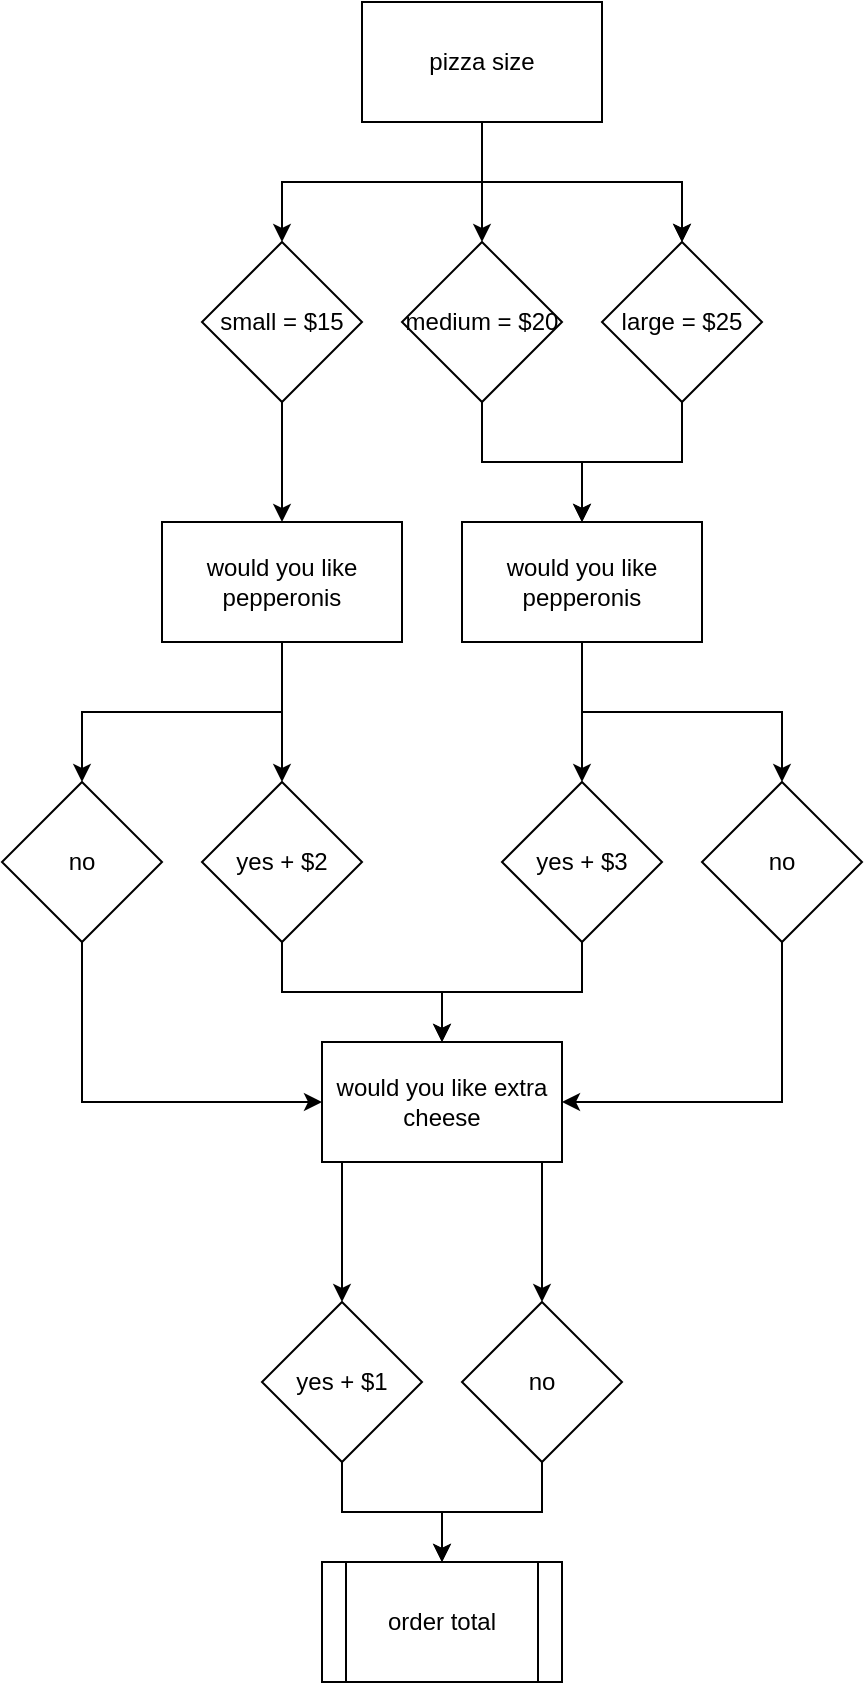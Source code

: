 <mxfile version="26.0.16">
  <diagram id="C5RBs43oDa-KdzZeNtuy" name="Page-1">
    <mxGraphModel dx="883" dy="1275" grid="1" gridSize="10" guides="1" tooltips="1" connect="1" arrows="1" fold="1" page="1" pageScale="1" pageWidth="827" pageHeight="1169" math="0" shadow="0">
      <root>
        <mxCell id="WIyWlLk6GJQsqaUBKTNV-0" />
        <mxCell id="WIyWlLk6GJQsqaUBKTNV-1" parent="WIyWlLk6GJQsqaUBKTNV-0" />
        <mxCell id="aPB8ZJ7FrWyF1JdVwj2b-15" value="" style="edgeStyle=orthogonalEdgeStyle;rounded=0;orthogonalLoop=1;jettySize=auto;html=1;" edge="1" parent="WIyWlLk6GJQsqaUBKTNV-1" source="aPB8ZJ7FrWyF1JdVwj2b-13" target="aPB8ZJ7FrWyF1JdVwj2b-14">
          <mxGeometry relative="1" as="geometry" />
        </mxCell>
        <mxCell id="aPB8ZJ7FrWyF1JdVwj2b-16" value="" style="edgeStyle=orthogonalEdgeStyle;rounded=0;orthogonalLoop=1;jettySize=auto;html=1;" edge="1" parent="WIyWlLk6GJQsqaUBKTNV-1" source="aPB8ZJ7FrWyF1JdVwj2b-13" target="aPB8ZJ7FrWyF1JdVwj2b-14">
          <mxGeometry relative="1" as="geometry" />
        </mxCell>
        <mxCell id="aPB8ZJ7FrWyF1JdVwj2b-18" value="" style="edgeStyle=orthogonalEdgeStyle;rounded=0;orthogonalLoop=1;jettySize=auto;html=1;" edge="1" parent="WIyWlLk6GJQsqaUBKTNV-1" source="aPB8ZJ7FrWyF1JdVwj2b-13" target="aPB8ZJ7FrWyF1JdVwj2b-17">
          <mxGeometry relative="1" as="geometry" />
        </mxCell>
        <mxCell id="aPB8ZJ7FrWyF1JdVwj2b-20" value="" style="edgeStyle=orthogonalEdgeStyle;rounded=0;orthogonalLoop=1;jettySize=auto;html=1;" edge="1" parent="WIyWlLk6GJQsqaUBKTNV-1" source="aPB8ZJ7FrWyF1JdVwj2b-13" target="aPB8ZJ7FrWyF1JdVwj2b-19">
          <mxGeometry relative="1" as="geometry" />
        </mxCell>
        <mxCell id="aPB8ZJ7FrWyF1JdVwj2b-13" value="pizza size" style="rounded=0;whiteSpace=wrap;html=1;" vertex="1" parent="WIyWlLk6GJQsqaUBKTNV-1">
          <mxGeometry x="340" y="40" width="120" height="60" as="geometry" />
        </mxCell>
        <mxCell id="aPB8ZJ7FrWyF1JdVwj2b-24" style="edgeStyle=orthogonalEdgeStyle;rounded=0;orthogonalLoop=1;jettySize=auto;html=1;" edge="1" parent="WIyWlLk6GJQsqaUBKTNV-1" source="aPB8ZJ7FrWyF1JdVwj2b-14" target="aPB8ZJ7FrWyF1JdVwj2b-21">
          <mxGeometry relative="1" as="geometry" />
        </mxCell>
        <mxCell id="aPB8ZJ7FrWyF1JdVwj2b-14" value="large = $25" style="rhombus;whiteSpace=wrap;html=1;rounded=0;direction=south;" vertex="1" parent="WIyWlLk6GJQsqaUBKTNV-1">
          <mxGeometry x="460" y="160" width="80" height="80" as="geometry" />
        </mxCell>
        <mxCell id="aPB8ZJ7FrWyF1JdVwj2b-28" value="" style="edgeStyle=orthogonalEdgeStyle;rounded=0;orthogonalLoop=1;jettySize=auto;html=1;" edge="1" parent="WIyWlLk6GJQsqaUBKTNV-1" source="aPB8ZJ7FrWyF1JdVwj2b-17" target="aPB8ZJ7FrWyF1JdVwj2b-27">
          <mxGeometry relative="1" as="geometry" />
        </mxCell>
        <mxCell id="aPB8ZJ7FrWyF1JdVwj2b-17" value="small = $15" style="rhombus;whiteSpace=wrap;html=1;rounded=0;" vertex="1" parent="WIyWlLk6GJQsqaUBKTNV-1">
          <mxGeometry x="260" y="160" width="80" height="80" as="geometry" />
        </mxCell>
        <mxCell id="aPB8ZJ7FrWyF1JdVwj2b-22" value="" style="edgeStyle=orthogonalEdgeStyle;rounded=0;orthogonalLoop=1;jettySize=auto;html=1;" edge="1" parent="WIyWlLk6GJQsqaUBKTNV-1" source="aPB8ZJ7FrWyF1JdVwj2b-19" target="aPB8ZJ7FrWyF1JdVwj2b-21">
          <mxGeometry relative="1" as="geometry" />
        </mxCell>
        <mxCell id="aPB8ZJ7FrWyF1JdVwj2b-19" value="medium = $20" style="rhombus;whiteSpace=wrap;html=1;rounded=0;" vertex="1" parent="WIyWlLk6GJQsqaUBKTNV-1">
          <mxGeometry x="360" y="160" width="80" height="80" as="geometry" />
        </mxCell>
        <mxCell id="aPB8ZJ7FrWyF1JdVwj2b-26" value="" style="edgeStyle=orthogonalEdgeStyle;rounded=0;orthogonalLoop=1;jettySize=auto;html=1;" edge="1" parent="WIyWlLk6GJQsqaUBKTNV-1" source="aPB8ZJ7FrWyF1JdVwj2b-21" target="aPB8ZJ7FrWyF1JdVwj2b-25">
          <mxGeometry relative="1" as="geometry" />
        </mxCell>
        <mxCell id="aPB8ZJ7FrWyF1JdVwj2b-38" value="" style="edgeStyle=orthogonalEdgeStyle;rounded=0;orthogonalLoop=1;jettySize=auto;html=1;" edge="1" parent="WIyWlLk6GJQsqaUBKTNV-1" source="aPB8ZJ7FrWyF1JdVwj2b-21" target="aPB8ZJ7FrWyF1JdVwj2b-37">
          <mxGeometry relative="1" as="geometry" />
        </mxCell>
        <mxCell id="aPB8ZJ7FrWyF1JdVwj2b-21" value="would you like pepperonis" style="whiteSpace=wrap;html=1;rounded=0;" vertex="1" parent="WIyWlLk6GJQsqaUBKTNV-1">
          <mxGeometry x="390" y="300" width="120" height="60" as="geometry" />
        </mxCell>
        <mxCell id="aPB8ZJ7FrWyF1JdVwj2b-34" style="edgeStyle=orthogonalEdgeStyle;rounded=0;orthogonalLoop=1;jettySize=auto;html=1;entryX=0.5;entryY=0;entryDx=0;entryDy=0;" edge="1" parent="WIyWlLk6GJQsqaUBKTNV-1" source="aPB8ZJ7FrWyF1JdVwj2b-25" target="aPB8ZJ7FrWyF1JdVwj2b-31">
          <mxGeometry relative="1" as="geometry" />
        </mxCell>
        <mxCell id="aPB8ZJ7FrWyF1JdVwj2b-25" value="yes + $3" style="rhombus;whiteSpace=wrap;html=1;rounded=0;" vertex="1" parent="WIyWlLk6GJQsqaUBKTNV-1">
          <mxGeometry x="410" y="430" width="80" height="80" as="geometry" />
        </mxCell>
        <mxCell id="aPB8ZJ7FrWyF1JdVwj2b-30" value="" style="edgeStyle=orthogonalEdgeStyle;rounded=0;orthogonalLoop=1;jettySize=auto;html=1;" edge="1" parent="WIyWlLk6GJQsqaUBKTNV-1" source="aPB8ZJ7FrWyF1JdVwj2b-27" target="aPB8ZJ7FrWyF1JdVwj2b-29">
          <mxGeometry relative="1" as="geometry" />
        </mxCell>
        <mxCell id="aPB8ZJ7FrWyF1JdVwj2b-41" value="" style="edgeStyle=orthogonalEdgeStyle;rounded=0;orthogonalLoop=1;jettySize=auto;html=1;" edge="1" parent="WIyWlLk6GJQsqaUBKTNV-1" source="aPB8ZJ7FrWyF1JdVwj2b-27" target="aPB8ZJ7FrWyF1JdVwj2b-40">
          <mxGeometry relative="1" as="geometry" />
        </mxCell>
        <mxCell id="aPB8ZJ7FrWyF1JdVwj2b-27" value="would you like pepperonis" style="whiteSpace=wrap;html=1;rounded=0;" vertex="1" parent="WIyWlLk6GJQsqaUBKTNV-1">
          <mxGeometry x="240" y="300" width="120" height="60" as="geometry" />
        </mxCell>
        <mxCell id="aPB8ZJ7FrWyF1JdVwj2b-32" value="" style="edgeStyle=orthogonalEdgeStyle;rounded=0;orthogonalLoop=1;jettySize=auto;html=1;" edge="1" parent="WIyWlLk6GJQsqaUBKTNV-1" source="aPB8ZJ7FrWyF1JdVwj2b-29" target="aPB8ZJ7FrWyF1JdVwj2b-31">
          <mxGeometry relative="1" as="geometry" />
        </mxCell>
        <mxCell id="aPB8ZJ7FrWyF1JdVwj2b-29" value="yes + $2" style="rhombus;whiteSpace=wrap;html=1;rounded=0;" vertex="1" parent="WIyWlLk6GJQsqaUBKTNV-1">
          <mxGeometry x="260" y="430" width="80" height="80" as="geometry" />
        </mxCell>
        <mxCell id="aPB8ZJ7FrWyF1JdVwj2b-36" value="" style="edgeStyle=orthogonalEdgeStyle;rounded=0;orthogonalLoop=1;jettySize=auto;html=1;" edge="1" parent="WIyWlLk6GJQsqaUBKTNV-1" source="aPB8ZJ7FrWyF1JdVwj2b-31" target="aPB8ZJ7FrWyF1JdVwj2b-35">
          <mxGeometry relative="1" as="geometry">
            <Array as="points">
              <mxPoint x="330" y="640" />
              <mxPoint x="330" y="640" />
            </Array>
          </mxGeometry>
        </mxCell>
        <mxCell id="aPB8ZJ7FrWyF1JdVwj2b-45" style="edgeStyle=orthogonalEdgeStyle;rounded=0;orthogonalLoop=1;jettySize=auto;html=1;entryX=0.5;entryY=0;entryDx=0;entryDy=0;" edge="1" parent="WIyWlLk6GJQsqaUBKTNV-1" source="aPB8ZJ7FrWyF1JdVwj2b-31" target="aPB8ZJ7FrWyF1JdVwj2b-44">
          <mxGeometry relative="1" as="geometry">
            <Array as="points">
              <mxPoint x="430" y="650" />
              <mxPoint x="430" y="650" />
            </Array>
          </mxGeometry>
        </mxCell>
        <mxCell id="aPB8ZJ7FrWyF1JdVwj2b-31" value="would you like extra cheese" style="whiteSpace=wrap;html=1;rounded=0;" vertex="1" parent="WIyWlLk6GJQsqaUBKTNV-1">
          <mxGeometry x="320" y="560" width="120" height="60" as="geometry" />
        </mxCell>
        <mxCell id="aPB8ZJ7FrWyF1JdVwj2b-48" style="edgeStyle=orthogonalEdgeStyle;rounded=0;orthogonalLoop=1;jettySize=auto;html=1;entryX=0.5;entryY=0;entryDx=0;entryDy=0;" edge="1" parent="WIyWlLk6GJQsqaUBKTNV-1" source="aPB8ZJ7FrWyF1JdVwj2b-35" target="aPB8ZJ7FrWyF1JdVwj2b-46">
          <mxGeometry relative="1" as="geometry" />
        </mxCell>
        <mxCell id="aPB8ZJ7FrWyF1JdVwj2b-35" value="yes + $1" style="rhombus;whiteSpace=wrap;html=1;rounded=0;" vertex="1" parent="WIyWlLk6GJQsqaUBKTNV-1">
          <mxGeometry x="290" y="690" width="80" height="80" as="geometry" />
        </mxCell>
        <mxCell id="aPB8ZJ7FrWyF1JdVwj2b-39" style="edgeStyle=orthogonalEdgeStyle;rounded=0;orthogonalLoop=1;jettySize=auto;html=1;entryX=1;entryY=0.5;entryDx=0;entryDy=0;" edge="1" parent="WIyWlLk6GJQsqaUBKTNV-1" source="aPB8ZJ7FrWyF1JdVwj2b-37" target="aPB8ZJ7FrWyF1JdVwj2b-31">
          <mxGeometry relative="1" as="geometry">
            <mxPoint x="550" y="590" as="targetPoint" />
            <Array as="points">
              <mxPoint x="550" y="590" />
            </Array>
          </mxGeometry>
        </mxCell>
        <mxCell id="aPB8ZJ7FrWyF1JdVwj2b-37" value="no" style="rhombus;whiteSpace=wrap;html=1;rounded=0;" vertex="1" parent="WIyWlLk6GJQsqaUBKTNV-1">
          <mxGeometry x="510" y="430" width="80" height="80" as="geometry" />
        </mxCell>
        <mxCell id="aPB8ZJ7FrWyF1JdVwj2b-42" style="edgeStyle=orthogonalEdgeStyle;rounded=0;orthogonalLoop=1;jettySize=auto;html=1;entryX=0;entryY=0.5;entryDx=0;entryDy=0;" edge="1" parent="WIyWlLk6GJQsqaUBKTNV-1" source="aPB8ZJ7FrWyF1JdVwj2b-40" target="aPB8ZJ7FrWyF1JdVwj2b-31">
          <mxGeometry relative="1" as="geometry">
            <Array as="points">
              <mxPoint x="200" y="590" />
            </Array>
          </mxGeometry>
        </mxCell>
        <mxCell id="aPB8ZJ7FrWyF1JdVwj2b-40" value="no" style="rhombus;whiteSpace=wrap;html=1;rounded=0;" vertex="1" parent="WIyWlLk6GJQsqaUBKTNV-1">
          <mxGeometry x="160" y="430" width="80" height="80" as="geometry" />
        </mxCell>
        <mxCell id="aPB8ZJ7FrWyF1JdVwj2b-47" style="edgeStyle=orthogonalEdgeStyle;rounded=0;orthogonalLoop=1;jettySize=auto;html=1;entryX=0.5;entryY=0;entryDx=0;entryDy=0;" edge="1" parent="WIyWlLk6GJQsqaUBKTNV-1" source="aPB8ZJ7FrWyF1JdVwj2b-44" target="aPB8ZJ7FrWyF1JdVwj2b-46">
          <mxGeometry relative="1" as="geometry" />
        </mxCell>
        <mxCell id="aPB8ZJ7FrWyF1JdVwj2b-44" value="no" style="rhombus;whiteSpace=wrap;html=1;" vertex="1" parent="WIyWlLk6GJQsqaUBKTNV-1">
          <mxGeometry x="390" y="690" width="80" height="80" as="geometry" />
        </mxCell>
        <mxCell id="aPB8ZJ7FrWyF1JdVwj2b-46" value="order total" style="shape=process;whiteSpace=wrap;html=1;backgroundOutline=1;" vertex="1" parent="WIyWlLk6GJQsqaUBKTNV-1">
          <mxGeometry x="320" y="820" width="120" height="60" as="geometry" />
        </mxCell>
      </root>
    </mxGraphModel>
  </diagram>
</mxfile>
